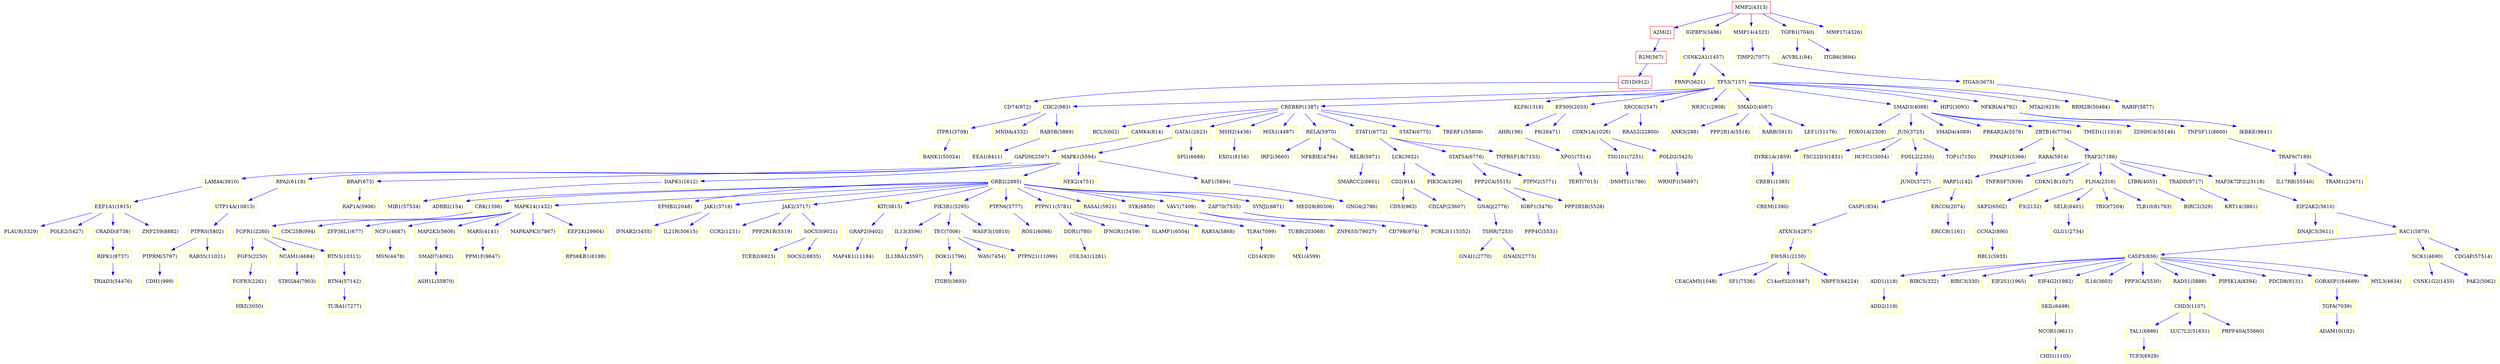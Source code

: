 digraph tmp_ans14 {
N_0 [shape = box, color = yellow, label = "ADD1(118)"];
N_1 [shape = box, color = yellow, label = "ADD2(119)"];
N_2 [shape = box, color = yellow, label = "PARP1(142)"];
N_3 [shape = box, color = yellow, label = "ADRB2(154)"];
N_4 [shape = box, color = yellow, label = "AHR(196)"];
N_5 [shape = box, color = red, label = "A2M(2)"];
N_6 [shape = box, color = yellow, label = "ACVRL1(94)"];
N_7 [shape = box, color = yellow, label = "BIRC5(332)"];
N_8 [shape = box, color = yellow, label = "ADAM10(102)"];
N_9 [shape = box, color = red, label = "B2M(567)"];
N_10 [shape = box, color = yellow, label = "BRAF(673)"];
N_11 [shape = box, color = yellow, label = "DDR1(780)"];
N_12 [shape = box, color = yellow, label = "CASP1(834)"];
N_13 [shape = box, color = yellow, label = "CASP3(836)"];
N_14 [shape = box, color = yellow, label = "BIRC3(330)"];
N_15 [shape = box, color = yellow, label = "BIRC2(329)"];
N_16 [shape = box, color = yellow, label = "CD2(914)"];
N_17 [shape = box, color = yellow, label = "TNFRSF7(939)"];
N_18 [shape = box, color = yellow, label = "CD74(972)"];
N_19 [shape = box, color = red, label = "CD1D(912)"];
N_20 [shape = box, color = yellow, label = "CCNA2(890)"];
N_21 [shape = box, color = yellow, label = "CDC2(983)"];
N_22 [shape = box, color = yellow, label = "CDH1(999)"];
N_23 [shape = box, color = yellow, label = "CDKN1A(1026)"];
N_24 [shape = box, color = yellow, label = "CHD3(1107)"];
N_25 [shape = box, color = yellow, label = "CDC25B(994)"];
N_26 [shape = box, color = yellow, label = "CDKN1B(1027)"];
N_27 [shape = box, color = yellow, label = "CCR2(1231)"];
N_28 [shape = box, color = yellow, label = "BCL3(602)"];
N_29 [shape = box, color = yellow, label = "CREB1(1385)"];
N_30 [shape = box, color = yellow, label = "CREBBP(1387)"];
N_31 [shape = box, color = yellow, label = "CAMK4(814)"];
N_32 [shape = box, color = yellow, label = "CREM(1390)"];
N_33 [shape = box, color = yellow, label = "CRK(1398)"];
N_34 [shape = box, color = yellow, label = "ZFP36L1(677)"];
N_35 [shape = box, color = yellow, label = "CSNK2A1(1457)"];
N_36 [shape = box, color = yellow, label = "MAPK14(1432)"];
N_37 [shape = box, color = yellow, label = "CD14(929)"];
N_38 [shape = box, color = yellow, label = "DAPK1(1612)"];
N_39 [shape = box, color = yellow, label = "ERCC8(1161)"];
N_40 [shape = box, color = yellow, label = "DNMT1(1786)"];
N_41 [shape = box, color = yellow, label = "TSC22D3(1831)"];
N_42 [shape = box, color = yellow, label = "EEF1A1(1915)"];
N_43 [shape = box, color = yellow, label = "KLF6(1316)"];
N_44 [shape = box, color = yellow, label = "EIF2S1(1965)"];
N_45 [shape = box, color = yellow, label = "EIF4G2(1982)"];
N_46 [shape = box, color = yellow, label = "EP300(2033)"];
N_47 [shape = box, color = yellow, label = "EPHB2(2048)"];
N_48 [shape = box, color = yellow, label = "CEACAM5(1048)"];
N_49 [shape = box, color = yellow, label = "EWSR1(2130)"];
N_50 [shape = box, color = yellow, label = "F3(2152)"];
N_51 [shape = box, color = yellow, label = "DOK1(1796)"];
N_52 [shape = box, color = yellow, label = "COL3A1(1281)"];
N_53 [shape = box, color = yellow, label = "FGFR1(2260)"];
N_54 [shape = box, color = yellow, label = "FGF5(2250)"];
N_55 [shape = box, color = yellow, label = "FGFR3(2261)"];
N_56 [shape = box, color = yellow, label = "DYRK1A(1859)"];
N_57 [shape = box, color = yellow, label = "FLNA(2316)"];
N_58 [shape = box, color = yellow, label = "CD79B(974)"];
N_59 [shape = box, color = yellow, label = "FOXO1A(2308)"];
N_60 [shape = box, color = yellow, label = "GAPDH(2597)"];
N_61 [shape = box, color = yellow, label = "XRCC6(2547)"];
N_62 [shape = box, color = yellow, label = "CD53(963)"];
N_63 [shape = box, color = yellow, label = "GNAI1(2770)"];
N_64 [shape = box, color = yellow, label = "GNAI3(2773)"];
N_65 [shape = box, color = yellow, label = "GNAQ(2776)"];
N_66 [shape = box, color = yellow, label = "GRB2(2885)"];
N_67 [shape = box, color = yellow, label = "NR3C1(2908)"];
N_68 [shape = box, color = yellow, label = "ERCC6(2074)"];
N_69 [shape = box, color = yellow, label = "HBZ(3050)"];
N_70 [shape = box, color = yellow, label = "HCFC1(3054)"];
N_71 [shape = box, color = yellow, label = "CHD1(1105)"];
N_72 [shape = box, color = yellow, label = "IFNAR2(3455)"];
N_73 [shape = box, color = yellow, label = "IFNGR1(3459)"];
N_74 [shape = box, color = yellow, label = "IL13(3596)"];
N_75 [shape = box, color = yellow, label = "IL16(3603)"];
N_76 [shape = box, color = yellow, label = "ITGA3(3675)"];
N_77 [shape = box, color = yellow, label = "ITGB5(3693)"];
N_78 [shape = box, color = yellow, label = "ITPR1(3708)"];
N_79 [shape = box, color = yellow, label = "JAK1(3716)"];
N_80 [shape = box, color = yellow, label = "JAK2(3717)"];
N_81 [shape = box, color = yellow, label = "JUN(3725)"];
N_82 [shape = box, color = yellow, label = "FOSL2(2355)"];
N_83 [shape = box, color = yellow, label = "ANK3(288)"];
N_84 [shape = box, color = yellow, label = "KIT(3815)"];
N_85 [shape = box, color = yellow, label = "IGFBP3(3486)"];
N_86 [shape = box, color = yellow, label = "LCK(3932)"];
N_87 [shape = box, color = yellow, label = "GATA1(2623)"];
N_88 [shape = box, color = yellow, label = "LTBR(4055)"];
N_89 [shape = box, color = yellow, label = "SMAD2(4087)"];
N_90 [shape = box, color = yellow, label = "JUND(3727)"];
N_91 [shape = box, color = yellow, label = "SMAD3(4088)"];
N_92 [shape = box, color = yellow, label = "SMAD4(4089)"];
N_93 [shape = box, color = yellow, label = "SMAD7(4092)"];
N_94 [shape = box, color = yellow, label = "IGBP1(3476)"];
N_95 [shape = box, color = red, label = "MMP2(4313)"];
N_96 [shape = box, color = yellow, label = "MSH2(4436)"];
N_97 [shape = box, color = yellow, label = "MSN(4478)"];
N_98 [shape = box, color = yellow, label = "MSX1(4487)"];
N_99 [shape = box, color = yellow, label = "MX1(4599)"];
N_100 [shape = box, color = yellow, label = "NCAM1(4684)"];
N_101 [shape = box, color = yellow, label = "NCF1(4687)"];
N_102 [shape = box, color = yellow, label = "CSNK1G2(1455)"];
N_103 [shape = box, color = yellow, label = "HIP2(3093)"];
N_104 [shape = box, color = yellow, label = "NCK1(4690)"];
N_105 [shape = box, color = yellow, label = "NEK2(4751)"];
N_106 [shape = box, color = yellow, label = "IRF2(3660)"];
N_107 [shape = box, color = yellow, label = "GLG1(2734)"];
N_108 [shape = box, color = yellow, label = "NFKBIA(4792)"];
N_109 [shape = box, color = yellow, label = "PAK2(5062)"];
N_110 [shape = box, color = yellow, label = "PIK3R1(5295)"];
N_111 [shape = box, color = yellow, label = "PIK3CA(5290)"];
N_112 [shape = box, color = yellow, label = "KRT14(3861)"];
N_113 [shape = box, color = yellow, label = "PMAIP1(5366)"];
N_114 [shape = box, color = yellow, label = "PPP2CA(5515)"];
N_115 [shape = box, color = yellow, label = "PPP2R1B(5519)"];
N_116 [shape = box, color = yellow, label = "PPP2R1A(5518)"];
N_117 [shape = box, color = yellow, label = "PPP3CA(5530)"];
N_118 [shape = box, color = yellow, label = "NFKBIE(4794)"];
N_119 [shape = box, color = yellow, label = "PRKAR2A(5576)"];
N_120 [shape = box, color = yellow, label = "MAPK1(5594)"];
N_121 [shape = box, color = yellow, label = "EIF2AK2(5610)"];
N_122 [shape = box, color = yellow, label = "DNAJC3(5611)"];
N_123 [shape = box, color = yellow, label = "PRNP(5621)"];
N_124 [shape = box, color = yellow, label = "ATXN3(4287)"];
N_125 [shape = box, color = yellow, label = "LAMA4(3910)"];
N_126 [shape = box, color = yellow, label = "PTPN6(5777)"];
N_127 [shape = box, color = yellow, label = "PTPRM(5797)"];
N_128 [shape = box, color = yellow, label = "PTPN11(5781)"];
N_129 [shape = box, color = yellow, label = "RAB5A(5868)"];
N_130 [shape = box, color = yellow, label = "RAC1(5879)"];
N_131 [shape = box, color = yellow, label = "RAD51(5888)"];
N_132 [shape = box, color = yellow, label = "RAF1(5894)"];
N_133 [shape = box, color = yellow, label = "GNG4(2786)"];
N_134 [shape = box, color = yellow, label = "RAP1A(5906)"];
N_135 [shape = box, color = yellow, label = "RASA1(5921)"];
N_136 [shape = box, color = yellow, label = "MNDA(4332)"];
N_137 [shape = box, color = yellow, label = "RARA(5914)"];
N_138 [shape = box, color = yellow, label = "RBL1(5933)"];
N_139 [shape = box, color = yellow, label = "PPP4C(5531)"];
N_140 [shape = box, color = yellow, label = "RELA(5970)"];
N_141 [shape = box, color = yellow, label = "RELB(5971)"];
N_142 [shape = box, color = yellow, label = "RPA2(6118)"];
N_143 [shape = box, color = yellow, label = "RARB(5915)"];
N_144 [shape = box, color = yellow, label = "MAP2K3(5606)"];
N_145 [shape = box, color = yellow, label = "MMP14(4323)"];
N_146 [shape = box, color = yellow, label = "SELE(6401)"];
N_147 [shape = box, color = yellow, label = "PTPN2(5771)"];
N_148 [shape = box, color = yellow, label = "SKIL(6498)"];
N_149 [shape = box, color = yellow, label = "SLAMF1(6504)"];
N_150 [shape = box, color = yellow, label = "SPI1(6688)"];
N_151 [shape = box, color = yellow, label = "STAT1(6772)"];
N_152 [shape = box, color = yellow, label = "STAT5A(6776)"];
N_153 [shape = box, color = yellow, label = "RPS6KB1(6198)"];
N_154 [shape = box, color = yellow, label = "PLAUR(5329)"];
N_155 [shape = box, color = yellow, label = "SYK(6850)"];
N_156 [shape = box, color = yellow, label = "TCEB2(6923)"];
N_157 [shape = box, color = yellow, label = "TCF3(6929)"];
N_158 [shape = box, color = yellow, label = "TAL1(6886)"];
N_159 [shape = box, color = yellow, label = "SKP2(6502)"];
N_160 [shape = box, color = yellow, label = "TEC(7006)"];
N_161 [shape = box, color = yellow, label = "TERT(7015)"];
N_162 [shape = box, color = yellow, label = "RAB5B(5869)"];
N_163 [shape = box, color = yellow, label = "TGFA(7039)"];
N_164 [shape = box, color = yellow, label = "ITGB6(3694)"];
N_165 [shape = box, color = yellow, label = "TGFB1(7040)"];
N_166 [shape = box, color = yellow, label = "POLE2(5427)"];
N_167 [shape = box, color = yellow, label = "TLR4(7099)"];
N_168 [shape = box, color = yellow, label = "TOP1(7150)"];
N_169 [shape = box, color = yellow, label = "TP53(7157)"];
N_170 [shape = box, color = yellow, label = "TNFRSF1B(7133)"];
N_171 [shape = box, color = yellow, label = "TRAF2(7186)"];
N_172 [shape = box, color = yellow, label = "TRAF6(7189)"];
N_173 [shape = box, color = yellow, label = "TSHR(7253)"];
N_174 [shape = box, color = yellow, label = "TSG101(7251)"];
N_175 [shape = box, color = yellow, label = "TUBA1(7277)"];
N_176 [shape = box, color = yellow, label = "WAS(7454)"];
N_177 [shape = box, color = yellow, label = "POLD2(5425)"];
N_178 [shape = box, color = yellow, label = "XPO1(7514)"];
N_179 [shape = box, color = yellow, label = "VAV1(7409)"];
N_180 [shape = box, color = yellow, label = "ZAP70(7535)"];
N_181 [shape = box, color = yellow, label = "ZBTB16(7704)"];
N_182 [shape = box, color = yellow, label = "ST8SIA4(7903)"];
N_183 [shape = box, color = yellow, label = "MARS(4141)"];
N_184 [shape = box, color = yellow, label = "SF1(7536)"];
N_185 [shape = box, color = yellow, label = "EEA1(8411)"];
N_186 [shape = box, color = yellow, label = "PTPRS(5802)"];
N_187 [shape = box, color = yellow, label = "TNFSF11(8600)"];
N_188 [shape = box, color = yellow, label = "PIP5K1A(8394)"];
N_189 [shape = box, color = yellow, label = "TRADD(8717)"];
N_190 [shape = box, color = yellow, label = "RIPK1(8737)"];
N_191 [shape = box, color = yellow, label = "SYNJ2(8871)"];
N_192 [shape = box, color = yellow, label = "SOCS2(8835)"];
N_193 [shape = box, color = yellow, label = "SMARCC2(6601)"];
N_194 [shape = box, color = yellow, label = "STAT4(6775)"];
N_195 [shape = box, color = yellow, label = "NCOR1(9611)"];
N_196 [shape = box, color = yellow, label = "PPM1F(9647)"];
N_197 [shape = box, color = yellow, label = "GRAP2(9402)"];
N_198 [shape = box, color = yellow, label = "PDCD8(9131)"];
N_199 [shape = box, color = yellow, label = "IKBKE(9641)"];
N_200 [shape = box, color = yellow, label = "RTN3(10313)"];
N_201 [shape = box, color = yellow, label = "ROS1(6098)"];
N_202 [shape = box, color = yellow, label = "RABIF(5877)"];
N_203 [shape = box, color = yellow, label = "UTP14A(10813)"];
N_204 [shape = box, color = yellow, label = "CRADD(8738)"];
N_205 [shape = box, color = yellow, label = "MAP4K1(11184)"];
N_206 [shape = box, color = yellow, label = "MTA2(9219)"];
N_207 [shape = box, color = yellow, label = "CD2AP(23607)"];
N_208 [shape = box, color = yellow, label = "MAPKAPK3(7867)"];
N_209 [shape = box, color = yellow, label = "LEF1(51176)"];
N_210 [shape = box, color = yellow, label = "LUC7L2(51631)"];
N_211 [shape = box, color = yellow, label = "TRIAD3(54476)"];
N_212 [shape = box, color = yellow, label = "RRAS2(22800)"];
N_213 [shape = box, color = yellow, label = "PRPF40A(55660)"];
N_214 [shape = box, color = yellow, label = "ZNF259(8882)"];
N_215 [shape = box, color = yellow, label = "WRNIP1(56897)"];
N_216 [shape = box, color = yellow, label = "IL21R(50615)"];
N_217 [shape = box, color = yellow, label = "GORASP1(64689)"];
N_218 [shape = box, color = yellow, label = "IL17RB(55540)"];
N_219 [shape = box, color = yellow, label = "RTN4(57142)"];
N_220 [shape = box, color = yellow, label = "RAB35(11021)"];
N_221 [shape = box, color = yellow, label = "MED28(80306)"];
N_222 [shape = box, color = yellow, label = "C14orf32(93487)"];
N_223 [shape = box, color = yellow, label = "TRAM1(23471)"];
N_224 [shape = box, color = yellow, label = "NBPF3(84224)"];
N_225 [shape = box, color = yellow, label = "WASF3(10810)"];
N_226 [shape = box, color = yellow, label = "TUBB(203068)"];
N_227 [shape = box, color = yellow, label = "MAP3K7IP2(23118)"];
N_228 [shape = box, color = yellow, label = "TRIO(7204)"];
N_229 [shape = box, color = yellow, label = "PTPN21(11099)"];
N_230 [shape = box, color = yellow, label = "MYL3(4634)"];
N_231 [shape = box, color = yellow, label = "TLR10(81793)"];
N_232 [shape = box, color = yellow, label = "ZNF655(79027)"];
N_233 [shape = box, color = yellow, label = "TRERF1(55809)"];
N_234 [shape = box, color = yellow, label = "SOCS3(9021)"];
N_235 [shape = box, color = yellow, label = "EEF2K(29904)"];
N_236 [shape = box, color = yellow, label = "CDGAP(57514)"];
N_237 [shape = box, color = yellow, label = "MIB1(57534)"];
N_238 [shape = box, color = yellow, label = "IL13RA1(3597)"];
N_239 [shape = box, color = yellow, label = "P8(26471)"];
N_240 [shape = box, color = yellow, label = "TIMP2(7077)"];
N_241 [shape = box, color = yellow, label = "BANK1(55024)"];
N_242 [shape = box, color = yellow, label = "MMP17(4326)"];
N_243 [shape = box, color = yellow, label = "TMED1(11018)"];
N_244 [shape = box, color = yellow, label = "ZDHHC4(55146)"];
N_245 [shape = box, color = yellow, label = "ASH1L(55870)"];
N_246 [shape = box, color = yellow, label = "EXO1(9156)"];
N_247 [shape = box, color = yellow, label = "PPP2R5B(5526)"];
N_248 [shape = box, color = yellow, label = "RRM2B(50484)"];
N_249 [shape = box, color = yellow, label = "FCRL3(115352)"];
N_0 -> N_1 [ color = blue ];
N_5 -> N_9 [ color = blue ];
N_2 -> N_12 [ color = blue ];
N_13 -> N_0 [ color = blue ];
N_13 -> N_7 [ color = blue ];
N_13 -> N_14 [ color = blue ];
N_9 -> N_19 [ color = blue ];
N_19 -> N_18 [ color = blue ];
N_30 -> N_28 [ color = blue ];
N_30 -> N_31 [ color = blue ];
N_29 -> N_32 [ color = blue ];
N_36 -> N_25 [ color = blue ];
N_36 -> N_34 [ color = blue ];
N_13 -> N_44 [ color = blue ];
N_13 -> N_45 [ color = blue ];
N_46 -> N_4 [ color = blue ];
N_49 -> N_48 [ color = blue ];
N_11 -> N_52 [ color = blue ];
N_33 -> N_53 [ color = blue ];
N_53 -> N_54 [ color = blue ];
N_54 -> N_55 [ color = blue ];
N_56 -> N_29 [ color = blue ];
N_57 -> N_50 [ color = blue ];
N_59 -> N_56 [ color = blue ];
N_31 -> N_60 [ color = blue ];
N_61 -> N_23 [ color = blue ];
N_16 -> N_62 [ color = blue ];
N_66 -> N_3 [ color = blue ];
N_66 -> N_33 [ color = blue ];
N_66 -> N_36 [ color = blue ];
N_66 -> N_47 [ color = blue ];
N_2 -> N_68 [ color = blue ];
N_68 -> N_39 [ color = blue ];
N_55 -> N_69 [ color = blue ];
N_13 -> N_75 [ color = blue ];
N_51 -> N_77 [ color = blue ];
N_21 -> N_78 [ color = blue ];
N_66 -> N_79 [ color = blue ];
N_79 -> N_72 [ color = blue ];
N_80 -> N_27 [ color = blue ];
N_66 -> N_80 [ color = blue ];
N_81 -> N_41 [ color = blue ];
N_81 -> N_70 [ color = blue ];
N_81 -> N_82 [ color = blue ];
N_66 -> N_84 [ color = blue ];
N_85 -> N_35 [ color = blue ];
N_86 -> N_16 [ color = blue ];
N_30 -> N_87 [ color = blue ];
N_88 -> N_15 [ color = blue ];
N_89 -> N_83 [ color = blue ];
N_82 -> N_90 [ color = blue ];
N_91 -> N_59 [ color = blue ];
N_91 -> N_81 [ color = blue ];
N_91 -> N_92 [ color = blue ];
N_95 -> N_5 [ color = blue ];
N_95 -> N_85 [ color = blue ];
N_30 -> N_96 [ color = blue ];
N_30 -> N_98 [ color = blue ];
N_53 -> N_100 [ color = blue ];
N_36 -> N_101 [ color = blue ];
N_101 -> N_97 [ color = blue ];
N_104 -> N_102 [ color = blue ];
N_104 -> N_109 [ color = blue ];
N_66 -> N_110 [ color = blue ];
N_110 -> N_74 [ color = blue ];
N_111 -> N_65 [ color = blue ];
N_86 -> N_111 [ color = blue ];
N_114 -> N_94 [ color = blue ];
N_80 -> N_115 [ color = blue ];
N_89 -> N_116 [ color = blue ];
N_13 -> N_117 [ color = blue ];
N_91 -> N_119 [ color = blue ];
N_120 -> N_10 [ color = blue ];
N_120 -> N_38 [ color = blue ];
N_120 -> N_66 [ color = blue ];
N_87 -> N_120 [ color = blue ];
N_120 -> N_105 [ color = blue ];
N_121 -> N_122 [ color = blue ];
N_35 -> N_123 [ color = blue ];
N_12 -> N_124 [ color = blue ];
N_124 -> N_49 [ color = blue ];
N_125 -> N_42 [ color = blue ];
N_60 -> N_125 [ color = blue ];
N_66 -> N_126 [ color = blue ];
N_127 -> N_22 [ color = blue ];
N_128 -> N_11 [ color = blue ];
N_66 -> N_128 [ color = blue ];
N_128 -> N_73 [ color = blue ];
N_130 -> N_13 [ color = blue ];
N_130 -> N_104 [ color = blue ];
N_121 -> N_130 [ color = blue ];
N_13 -> N_131 [ color = blue ];
N_131 -> N_24 [ color = blue ];
N_120 -> N_132 [ color = blue ];
N_132 -> N_133 [ color = blue ];
N_10 -> N_134 [ color = blue ];
N_66 -> N_135 [ color = blue ];
N_135 -> N_129 [ color = blue ];
N_21 -> N_136 [ color = blue ];
N_137 -> N_2 [ color = blue ];
N_20 -> N_138 [ color = blue ];
N_94 -> N_139 [ color = blue ];
N_30 -> N_140 [ color = blue ];
N_140 -> N_106 [ color = blue ];
N_140 -> N_118 [ color = blue ];
N_140 -> N_141 [ color = blue ];
N_60 -> N_142 [ color = blue ];
N_89 -> N_143 [ color = blue ];
N_36 -> N_144 [ color = blue ];
N_144 -> N_93 [ color = blue ];
N_95 -> N_145 [ color = blue ];
N_57 -> N_146 [ color = blue ];
N_146 -> N_107 [ color = blue ];
N_45 -> N_148 [ color = blue ];
N_128 -> N_149 [ color = blue ];
N_87 -> N_150 [ color = blue ];
N_30 -> N_151 [ color = blue ];
N_151 -> N_86 [ color = blue ];
N_152 -> N_114 [ color = blue ];
N_152 -> N_147 [ color = blue ];
N_151 -> N_152 [ color = blue ];
N_42 -> N_154 [ color = blue ];
N_66 -> N_155 [ color = blue ];
N_24 -> N_158 [ color = blue ];
N_158 -> N_157 [ color = blue ];
N_159 -> N_20 [ color = blue ];
N_26 -> N_159 [ color = blue ];
N_160 -> N_51 [ color = blue ];
N_110 -> N_160 [ color = blue ];
N_21 -> N_162 [ color = blue ];
N_163 -> N_8 [ color = blue ];
N_165 -> N_6 [ color = blue ];
N_95 -> N_165 [ color = blue ];
N_165 -> N_164 [ color = blue ];
N_42 -> N_166 [ color = blue ];
N_167 -> N_37 [ color = blue ];
N_155 -> N_167 [ color = blue ];
N_81 -> N_168 [ color = blue ];
N_169 -> N_21 [ color = blue ];
N_169 -> N_30 [ color = blue ];
N_35 -> N_169 [ color = blue ];
N_169 -> N_43 [ color = blue ];
N_169 -> N_46 [ color = blue ];
N_169 -> N_61 [ color = blue ];
N_169 -> N_67 [ color = blue ];
N_169 -> N_89 [ color = blue ];
N_169 -> N_91 [ color = blue ];
N_169 -> N_103 [ color = blue ];
N_169 -> N_108 [ color = blue ];
N_151 -> N_170 [ color = blue ];
N_171 -> N_17 [ color = blue ];
N_171 -> N_26 [ color = blue ];
N_171 -> N_57 [ color = blue ];
N_171 -> N_88 [ color = blue ];
N_173 -> N_63 [ color = blue ];
N_173 -> N_64 [ color = blue ];
N_65 -> N_173 [ color = blue ];
N_23 -> N_174 [ color = blue ];
N_174 -> N_40 [ color = blue ];
N_160 -> N_176 [ color = blue ];
N_23 -> N_177 [ color = blue ];
N_4 -> N_178 [ color = blue ];
N_178 -> N_161 [ color = blue ];
N_66 -> N_179 [ color = blue ];
N_180 -> N_58 [ color = blue ];
N_66 -> N_180 [ color = blue ];
N_91 -> N_181 [ color = blue ];
N_181 -> N_113 [ color = blue ];
N_181 -> N_137 [ color = blue ];
N_181 -> N_171 [ color = blue ];
N_100 -> N_182 [ color = blue ];
N_36 -> N_183 [ color = blue ];
N_49 -> N_184 [ color = blue ];
N_162 -> N_185 [ color = blue ];
N_186 -> N_127 [ color = blue ];
N_108 -> N_187 [ color = blue ];
N_187 -> N_172 [ color = blue ];
N_13 -> N_188 [ color = blue ];
N_189 -> N_112 [ color = blue ];
N_171 -> N_189 [ color = blue ];
N_66 -> N_191 [ color = blue ];
N_141 -> N_193 [ color = blue ];
N_30 -> N_194 [ color = blue ];
N_195 -> N_71 [ color = blue ];
N_148 -> N_195 [ color = blue ];
N_183 -> N_196 [ color = blue ];
N_84 -> N_197 [ color = blue ];
N_13 -> N_198 [ color = blue ];
N_108 -> N_199 [ color = blue ];
N_53 -> N_200 [ color = blue ];
N_126 -> N_201 [ color = blue ];
N_76 -> N_202 [ color = blue ];
N_142 -> N_203 [ color = blue ];
N_203 -> N_186 [ color = blue ];
N_42 -> N_204 [ color = blue ];
N_204 -> N_190 [ color = blue ];
N_197 -> N_205 [ color = blue ];
N_169 -> N_206 [ color = blue ];
N_16 -> N_207 [ color = blue ];
N_36 -> N_208 [ color = blue ];
N_89 -> N_209 [ color = blue ];
N_24 -> N_210 [ color = blue ];
N_190 -> N_211 [ color = blue ];
N_61 -> N_212 [ color = blue ];
N_24 -> N_213 [ color = blue ];
N_42 -> N_214 [ color = blue ];
N_177 -> N_215 [ color = blue ];
N_79 -> N_216 [ color = blue ];
N_13 -> N_217 [ color = blue ];
N_217 -> N_163 [ color = blue ];
N_172 -> N_218 [ color = blue ];
N_219 -> N_175 [ color = blue ];
N_200 -> N_219 [ color = blue ];
N_186 -> N_220 [ color = blue ];
N_66 -> N_221 [ color = blue ];
N_49 -> N_222 [ color = blue ];
N_172 -> N_223 [ color = blue ];
N_49 -> N_224 [ color = blue ];
N_110 -> N_225 [ color = blue ];
N_226 -> N_99 [ color = blue ];
N_179 -> N_226 [ color = blue ];
N_227 -> N_121 [ color = blue ];
N_171 -> N_227 [ color = blue ];
N_57 -> N_228 [ color = blue ];
N_160 -> N_229 [ color = blue ];
N_13 -> N_230 [ color = blue ];
N_57 -> N_231 [ color = blue ];
N_179 -> N_232 [ color = blue ];
N_30 -> N_233 [ color = blue ];
N_80 -> N_234 [ color = blue ];
N_234 -> N_156 [ color = blue ];
N_234 -> N_192 [ color = blue ];
N_36 -> N_235 [ color = blue ];
N_235 -> N_153 [ color = blue ];
N_130 -> N_236 [ color = blue ];
N_38 -> N_237 [ color = blue ];
N_74 -> N_238 [ color = blue ];
N_46 -> N_239 [ color = blue ];
N_240 -> N_76 [ color = blue ];
N_145 -> N_240 [ color = blue ];
N_78 -> N_241 [ color = blue ];
N_95 -> N_242 [ color = blue ];
N_91 -> N_243 [ color = blue ];
N_91 -> N_244 [ color = blue ];
N_93 -> N_245 [ color = blue ];
N_96 -> N_246 [ color = blue ];
N_114 -> N_247 [ color = blue ];
N_169 -> N_248 [ color = blue ];
N_180 -> N_249 [ color = blue ];
}
